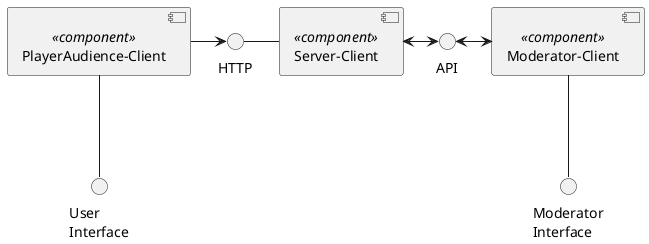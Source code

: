 @startuml
() "HTTP" as http
() "API" as api
() "User\nInterface" as ui
() "Moderator\nInterface" as mi
[PlayerAudience-Client] <<component>> as AuCl
[Server-Client] <<component>> as SeCl
[Moderator-Client] <<component>> as StPlCl

ui -up- AuCl
http - SeCl
AuCl -> http
api <-> StPlCl
SeCl <-> api
mi -up- StPlCl

@enduml